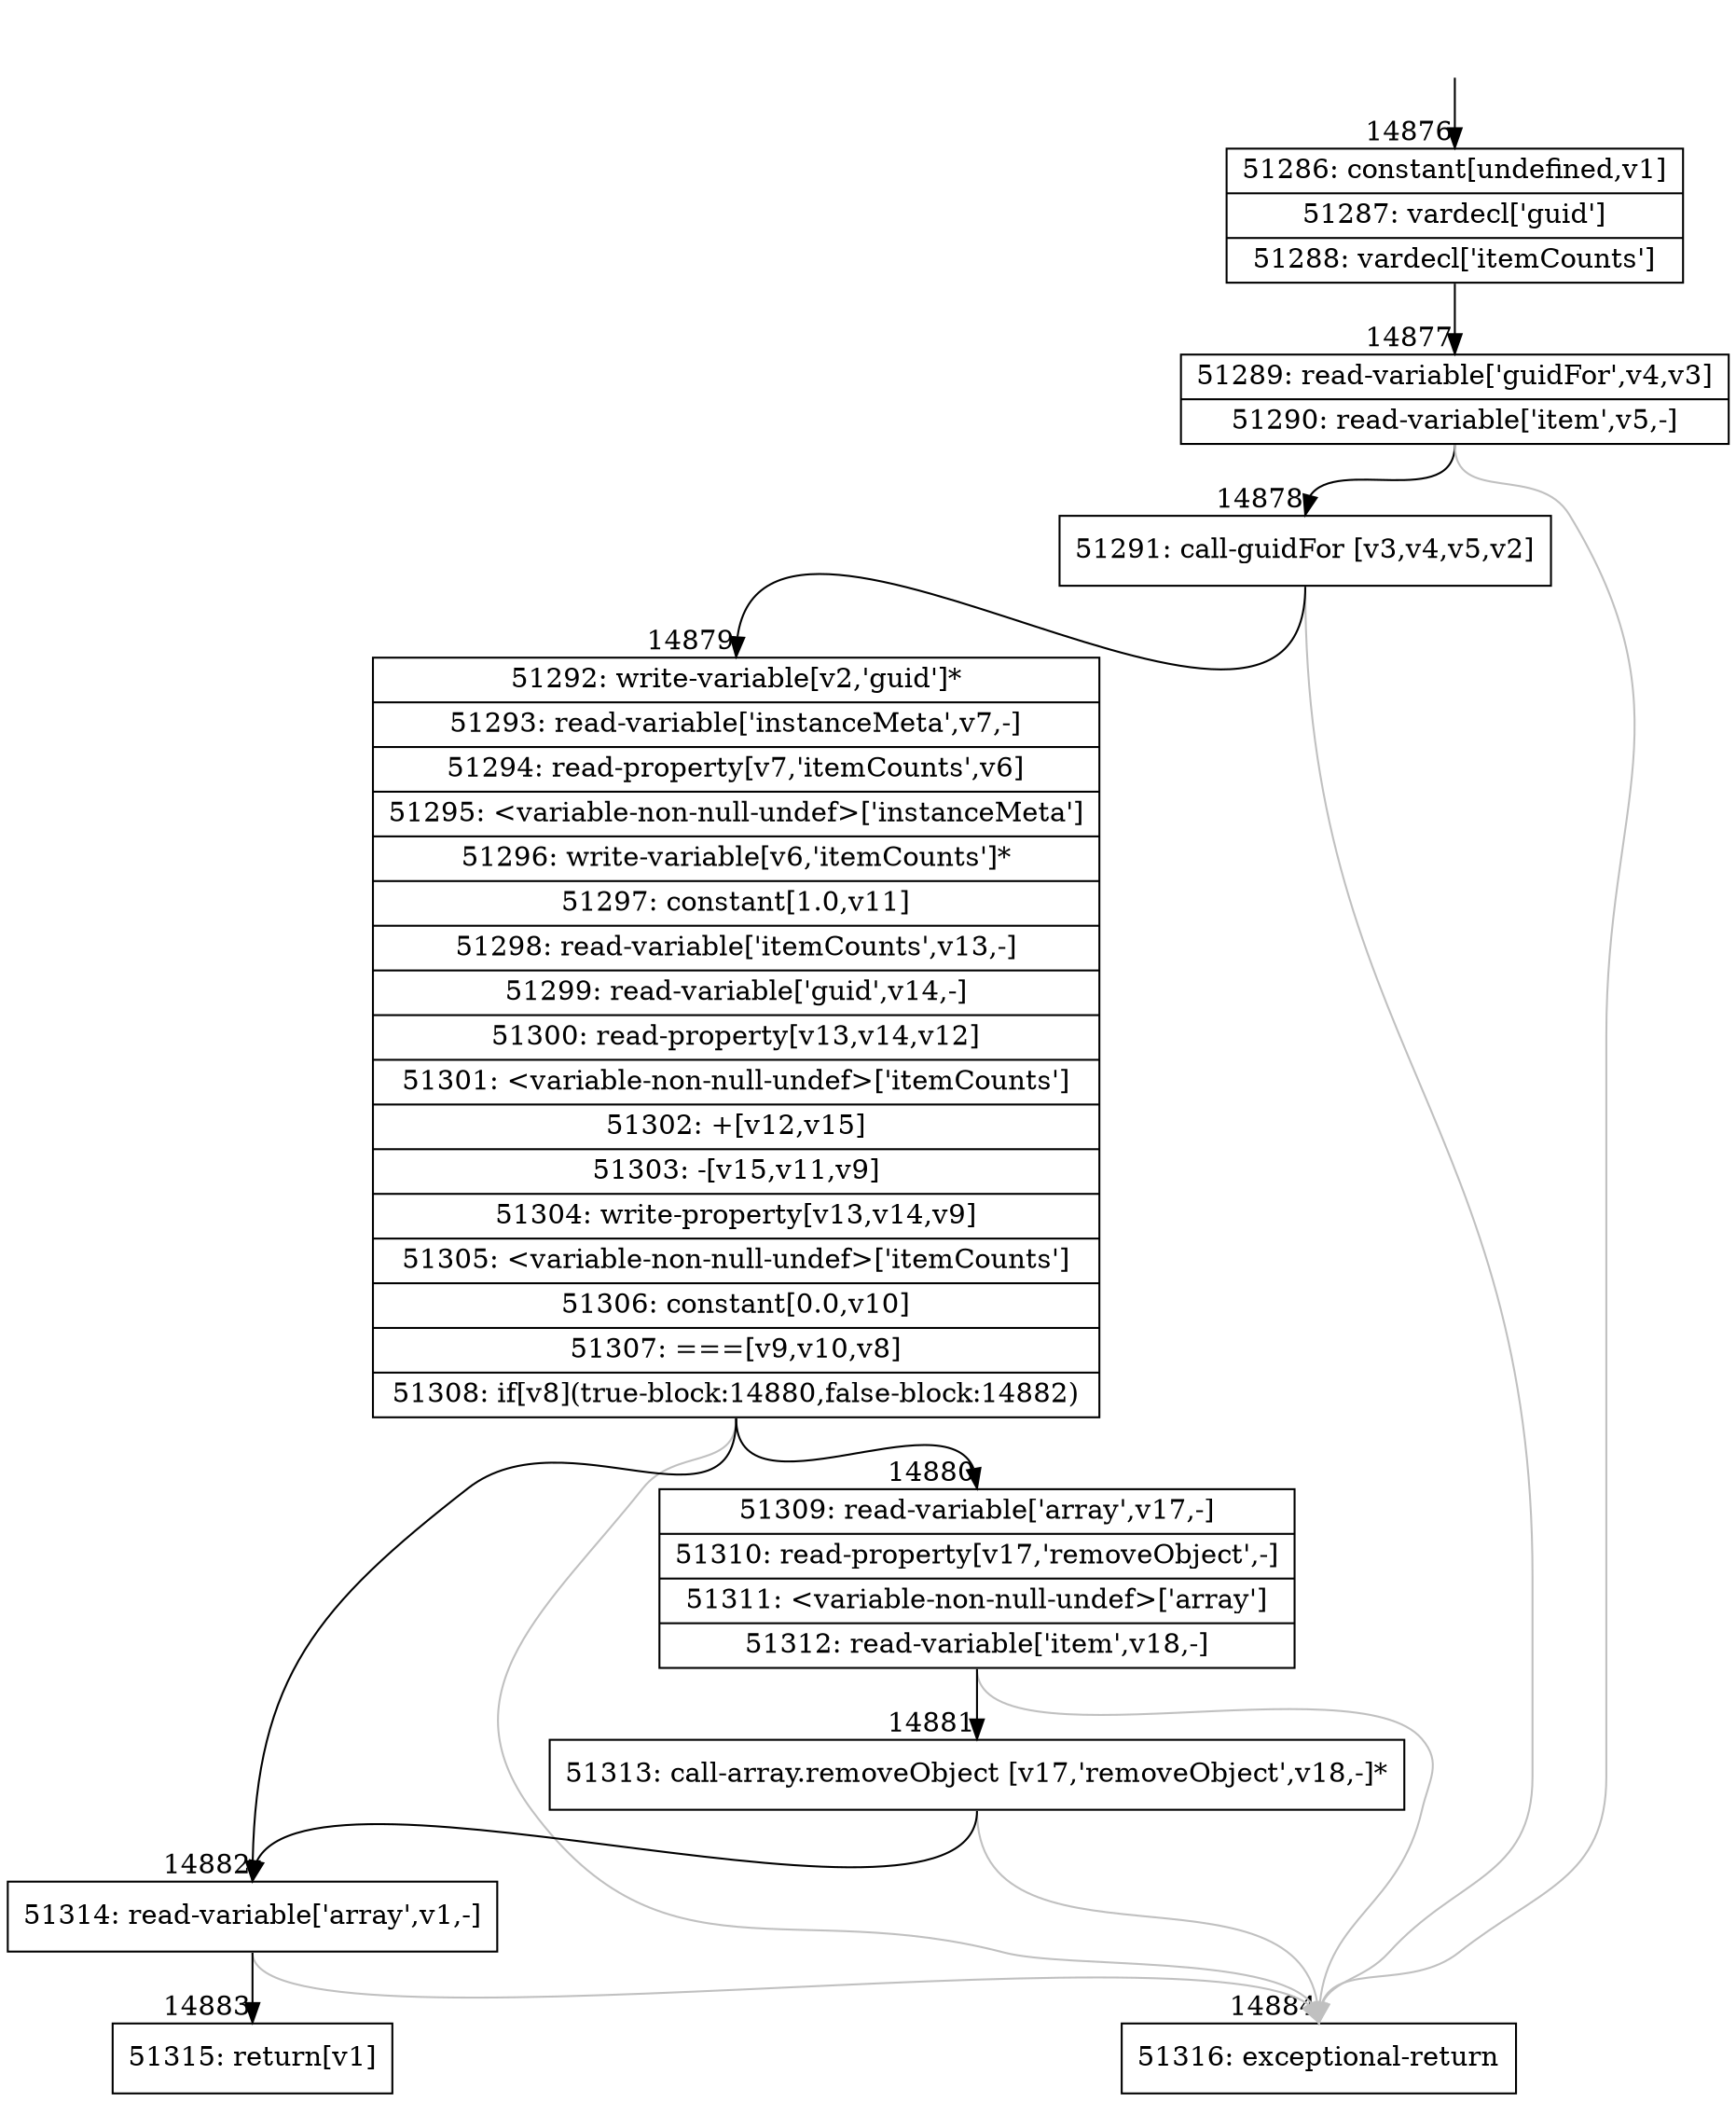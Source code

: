 digraph {
rankdir="TD"
BB_entry1255[shape=none,label=""];
BB_entry1255 -> BB14876 [tailport=s, headport=n, headlabel="    14876"]
BB14876 [shape=record label="{51286: constant[undefined,v1]|51287: vardecl['guid']|51288: vardecl['itemCounts']}" ] 
BB14876 -> BB14877 [tailport=s, headport=n, headlabel="      14877"]
BB14877 [shape=record label="{51289: read-variable['guidFor',v4,v3]|51290: read-variable['item',v5,-]}" ] 
BB14877 -> BB14878 [tailport=s, headport=n, headlabel="      14878"]
BB14877 -> BB14884 [tailport=s, headport=n, color=gray, headlabel="      14884"]
BB14878 [shape=record label="{51291: call-guidFor [v3,v4,v5,v2]}" ] 
BB14878 -> BB14879 [tailport=s, headport=n, headlabel="      14879"]
BB14878 -> BB14884 [tailport=s, headport=n, color=gray]
BB14879 [shape=record label="{51292: write-variable[v2,'guid']*|51293: read-variable['instanceMeta',v7,-]|51294: read-property[v7,'itemCounts',v6]|51295: \<variable-non-null-undef\>['instanceMeta']|51296: write-variable[v6,'itemCounts']*|51297: constant[1.0,v11]|51298: read-variable['itemCounts',v13,-]|51299: read-variable['guid',v14,-]|51300: read-property[v13,v14,v12]|51301: \<variable-non-null-undef\>['itemCounts']|51302: +[v12,v15]|51303: -[v15,v11,v9]|51304: write-property[v13,v14,v9]|51305: \<variable-non-null-undef\>['itemCounts']|51306: constant[0.0,v10]|51307: ===[v9,v10,v8]|51308: if[v8](true-block:14880,false-block:14882)}" ] 
BB14879 -> BB14880 [tailport=s, headport=n, headlabel="      14880"]
BB14879 -> BB14882 [tailport=s, headport=n, headlabel="      14882"]
BB14879 -> BB14884 [tailport=s, headport=n, color=gray]
BB14880 [shape=record label="{51309: read-variable['array',v17,-]|51310: read-property[v17,'removeObject',-]|51311: \<variable-non-null-undef\>['array']|51312: read-variable['item',v18,-]}" ] 
BB14880 -> BB14881 [tailport=s, headport=n, headlabel="      14881"]
BB14880 -> BB14884 [tailport=s, headport=n, color=gray]
BB14881 [shape=record label="{51313: call-array.removeObject [v17,'removeObject',v18,-]*}" ] 
BB14881 -> BB14882 [tailport=s, headport=n]
BB14881 -> BB14884 [tailport=s, headport=n, color=gray]
BB14882 [shape=record label="{51314: read-variable['array',v1,-]}" ] 
BB14882 -> BB14883 [tailport=s, headport=n, headlabel="      14883"]
BB14882 -> BB14884 [tailport=s, headport=n, color=gray]
BB14883 [shape=record label="{51315: return[v1]}" ] 
BB14884 [shape=record label="{51316: exceptional-return}" ] 
//#$~ 27449
}
